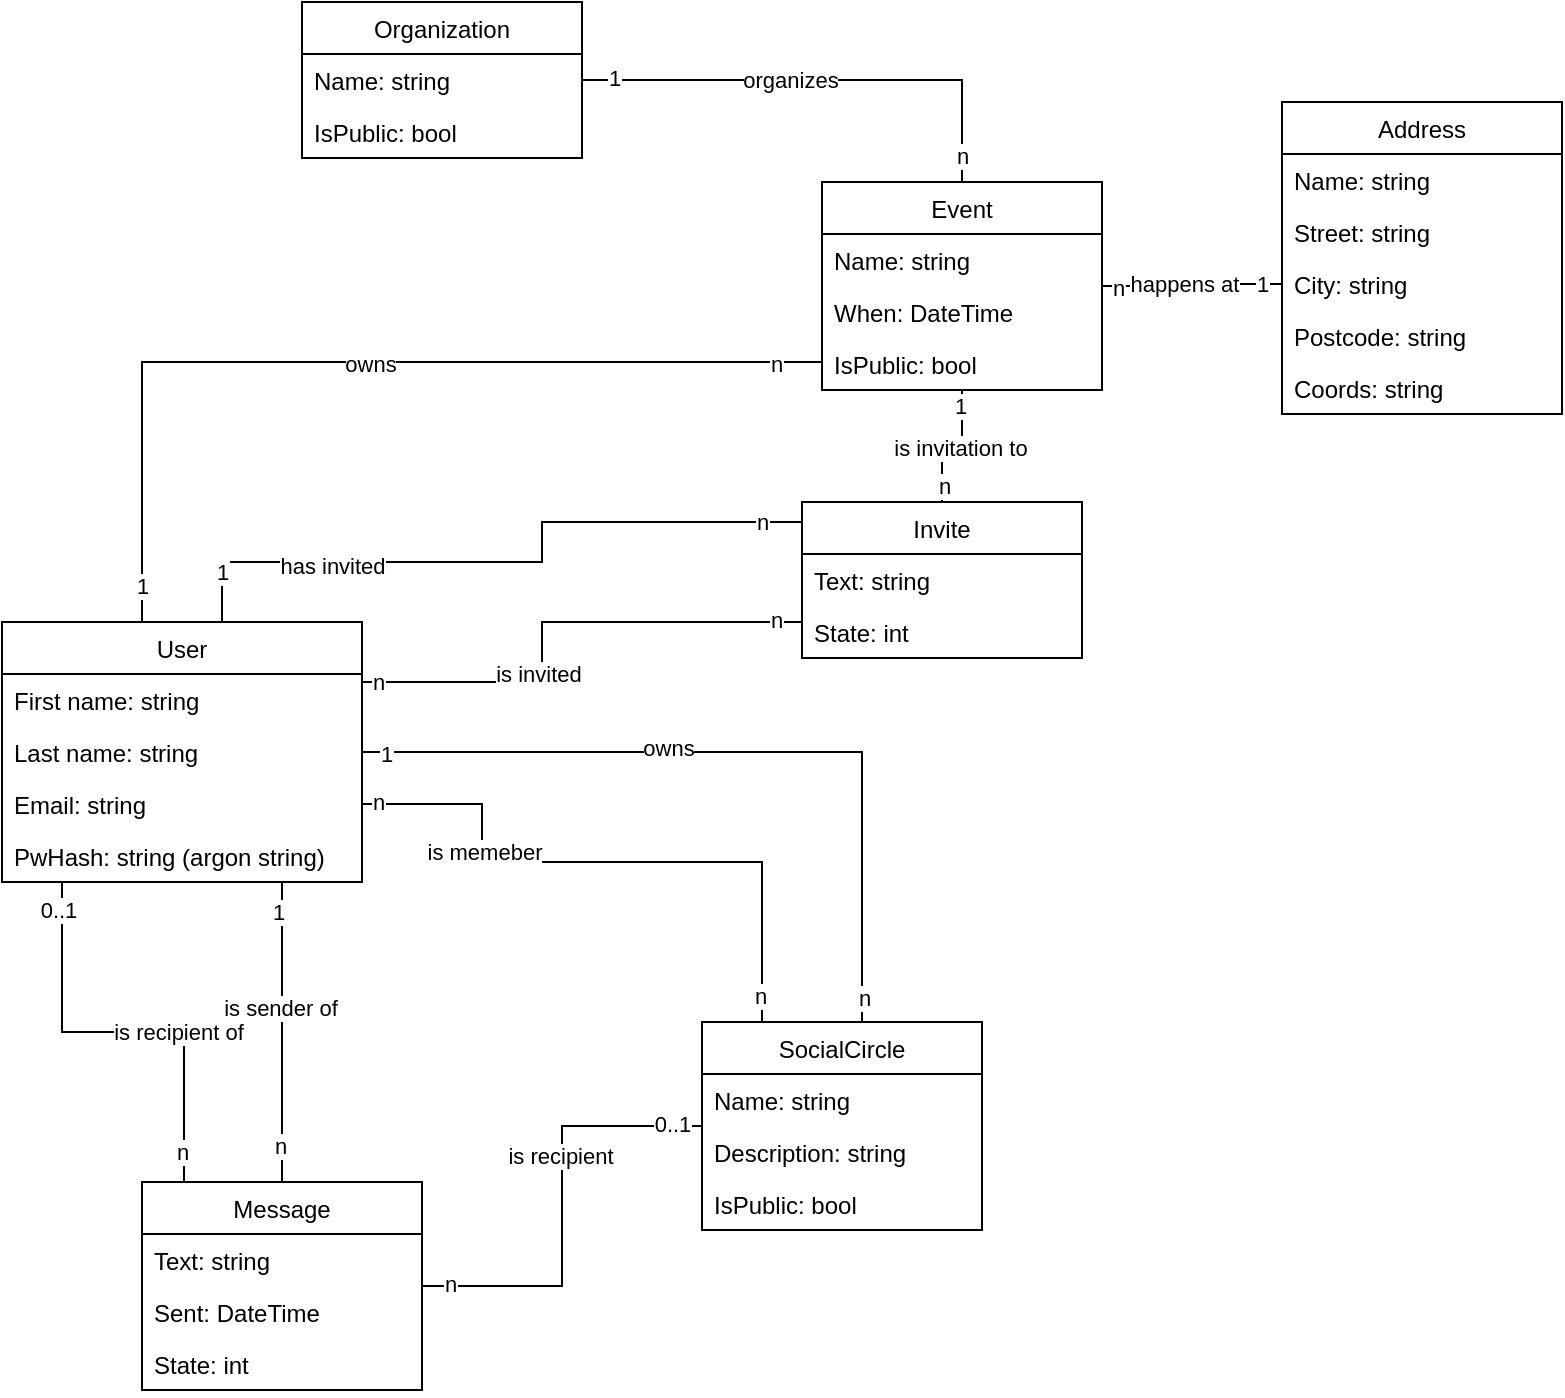 <mxfile version="14.7.0" type="device"><diagram id="QA4VCVDJ1P4vVZQXSbQJ" name="Page-1"><mxGraphModel dx="1422" dy="780" grid="1" gridSize="10" guides="1" tooltips="1" connect="1" arrows="1" fold="1" page="1" pageScale="1" pageWidth="850" pageHeight="1100" math="0" shadow="0"><root><mxCell id="0"/><mxCell id="1" parent="0"/><mxCell id="60" style="edgeStyle=orthogonalEdgeStyle;rounded=0;orthogonalLoop=1;jettySize=auto;html=1;endArrow=none;endFill=0;" parent="1" source="25" target="34" edge="1"><mxGeometry relative="1" as="geometry"><Array as="points"><mxPoint x="100" y="240"/></Array></mxGeometry></mxCell><mxCell id="61" value="owns" style="edgeLabel;html=1;align=center;verticalAlign=middle;resizable=0;points=[];" parent="60" vertex="1" connectable="0"><mxGeometry x="0.038" y="-1" relative="1" as="geometry"><mxPoint as="offset"/></mxGeometry></mxCell><mxCell id="80" value="1" style="edgeLabel;html=1;align=center;verticalAlign=middle;resizable=0;points=[];" parent="60" vertex="1" connectable="0"><mxGeometry x="-0.923" relative="1" as="geometry"><mxPoint as="offset"/></mxGeometry></mxCell><mxCell id="81" value="n" style="edgeLabel;html=1;align=center;verticalAlign=middle;resizable=0;points=[];" parent="60" vertex="1" connectable="0"><mxGeometry x="0.902" y="-1" relative="1" as="geometry"><mxPoint as="offset"/></mxGeometry></mxCell><mxCell id="64" style="edgeStyle=orthogonalEdgeStyle;rounded=0;orthogonalLoop=1;jettySize=auto;html=1;endArrow=none;endFill=0;" parent="1" source="25" target="50" edge="1"><mxGeometry relative="1" as="geometry"><Array as="points"><mxPoint x="140" y="340"/><mxPoint x="300" y="340"/><mxPoint x="300" y="320"/></Array></mxGeometry></mxCell><mxCell id="65" value="has invited" style="edgeLabel;html=1;align=center;verticalAlign=middle;resizable=0;points=[];" parent="64" vertex="1" connectable="0"><mxGeometry x="-0.5" y="-2" relative="1" as="geometry"><mxPoint as="offset"/></mxGeometry></mxCell><mxCell id="103" value="1" style="edgeLabel;html=1;align=center;verticalAlign=middle;resizable=0;points=[];" parent="64" vertex="1" connectable="0"><mxGeometry x="-0.85" relative="1" as="geometry"><mxPoint as="offset"/></mxGeometry></mxCell><mxCell id="104" value="n" style="edgeLabel;html=1;align=center;verticalAlign=middle;resizable=0;points=[];" parent="64" vertex="1" connectable="0"><mxGeometry x="0.878" relative="1" as="geometry"><mxPoint as="offset"/></mxGeometry></mxCell><mxCell id="66" style="edgeStyle=orthogonalEdgeStyle;rounded=0;orthogonalLoop=1;jettySize=auto;html=1;endArrow=none;endFill=0;" parent="1" source="25" target="50" edge="1"><mxGeometry relative="1" as="geometry"><Array as="points"><mxPoint x="300" y="400"/><mxPoint x="300" y="370"/></Array></mxGeometry></mxCell><mxCell id="67" value="is invited" style="edgeLabel;html=1;align=center;verticalAlign=middle;resizable=0;points=[];" parent="66" vertex="1" connectable="0"><mxGeometry x="-0.248" y="2" relative="1" as="geometry"><mxPoint as="offset"/></mxGeometry></mxCell><mxCell id="95" value="n" style="edgeLabel;html=1;align=center;verticalAlign=middle;resizable=0;points=[];" parent="66" vertex="1" connectable="0"><mxGeometry x="-0.936" relative="1" as="geometry"><mxPoint as="offset"/></mxGeometry></mxCell><mxCell id="96" value="n" style="edgeLabel;html=1;align=center;verticalAlign=middle;resizable=0;points=[];" parent="66" vertex="1" connectable="0"><mxGeometry x="0.893" y="1" relative="1" as="geometry"><mxPoint as="offset"/></mxGeometry></mxCell><mxCell id="70" style="edgeStyle=orthogonalEdgeStyle;rounded=0;orthogonalLoop=1;jettySize=auto;html=1;endArrow=none;endFill=0;" parent="1" source="25" target="42" edge="1"><mxGeometry relative="1" as="geometry"><Array as="points"><mxPoint x="170" y="540"/><mxPoint x="170" y="540"/></Array></mxGeometry></mxCell><mxCell id="71" value="is sender of" style="edgeLabel;html=1;align=center;verticalAlign=middle;resizable=0;points=[];" parent="70" vertex="1" connectable="0"><mxGeometry x="-0.164" y="-1" relative="1" as="geometry"><mxPoint as="offset"/></mxGeometry></mxCell><mxCell id="84" value="1" style="edgeLabel;html=1;align=center;verticalAlign=middle;resizable=0;points=[];" parent="70" vertex="1" connectable="0"><mxGeometry x="-0.8" y="-2" relative="1" as="geometry"><mxPoint as="offset"/></mxGeometry></mxCell><mxCell id="85" value="n" style="edgeLabel;html=1;align=center;verticalAlign=middle;resizable=0;points=[];" parent="70" vertex="1" connectable="0"><mxGeometry x="0.76" y="-1" relative="1" as="geometry"><mxPoint as="offset"/></mxGeometry></mxCell><mxCell id="72" style="edgeStyle=orthogonalEdgeStyle;rounded=0;orthogonalLoop=1;jettySize=auto;html=1;endArrow=none;endFill=0;" parent="1" edge="1"><mxGeometry relative="1" as="geometry"><mxPoint x="101" y="500" as="sourcePoint"/><mxPoint x="121" y="650" as="targetPoint"/><Array as="points"><mxPoint x="60" y="500"/><mxPoint x="60" y="575"/><mxPoint x="121" y="575"/></Array></mxGeometry></mxCell><mxCell id="73" value="is recipient of" style="edgeLabel;html=1;align=center;verticalAlign=middle;resizable=0;points=[];" parent="72" vertex="1" connectable="0"><mxGeometry x="0.377" relative="1" as="geometry"><mxPoint as="offset"/></mxGeometry></mxCell><mxCell id="82" value="0..1" style="edgeLabel;html=1;align=center;verticalAlign=middle;resizable=0;points=[];" parent="72" vertex="1" connectable="0"><mxGeometry x="-0.564" y="-2" relative="1" as="geometry"><mxPoint as="offset"/></mxGeometry></mxCell><mxCell id="83" value="n" style="edgeLabel;html=1;align=center;verticalAlign=middle;resizable=0;points=[];" parent="72" vertex="1" connectable="0"><mxGeometry x="0.881" y="-1" relative="1" as="geometry"><mxPoint as="offset"/></mxGeometry></mxCell><mxCell id="25" value="User" style="swimlane;fontStyle=0;childLayout=stackLayout;horizontal=1;startSize=26;fillColor=none;horizontalStack=0;resizeParent=1;resizeParentMax=0;resizeLast=0;collapsible=1;marginBottom=0;" parent="1" vertex="1"><mxGeometry x="30" y="370" width="180" height="130" as="geometry"/></mxCell><mxCell id="26" value="First name: string" style="text;strokeColor=none;fillColor=none;align=left;verticalAlign=top;spacingLeft=4;spacingRight=4;overflow=hidden;rotatable=0;points=[[0,0.5],[1,0.5]];portConstraint=eastwest;" parent="25" vertex="1"><mxGeometry y="26" width="180" height="26" as="geometry"/></mxCell><mxCell id="27" value="Last name: string" style="text;strokeColor=none;fillColor=none;align=left;verticalAlign=top;spacingLeft=4;spacingRight=4;overflow=hidden;rotatable=0;points=[[0,0.5],[1,0.5]];portConstraint=eastwest;" parent="25" vertex="1"><mxGeometry y="52" width="180" height="26" as="geometry"/></mxCell><mxCell id="28" value="Email: string" style="text;strokeColor=none;fillColor=none;align=left;verticalAlign=top;spacingLeft=4;spacingRight=4;overflow=hidden;rotatable=0;points=[[0,0.5],[1,0.5]];portConstraint=eastwest;" parent="25" vertex="1"><mxGeometry y="78" width="180" height="26" as="geometry"/></mxCell><mxCell id="29" value="PwHash: string (argon string)" style="text;strokeColor=none;fillColor=none;align=left;verticalAlign=top;spacingLeft=4;spacingRight=4;overflow=hidden;rotatable=0;points=[[0,0.5],[1,0.5]];portConstraint=eastwest;" parent="25" vertex="1"><mxGeometry y="104" width="180" height="26" as="geometry"/></mxCell><mxCell id="30" value="SocialCircle" style="swimlane;fontStyle=0;childLayout=stackLayout;horizontal=1;startSize=26;fillColor=none;horizontalStack=0;resizeParent=1;resizeParentMax=0;resizeLast=0;collapsible=1;marginBottom=0;" parent="1" vertex="1"><mxGeometry x="380" y="570" width="140" height="104" as="geometry"/></mxCell><mxCell id="31" value="Name: string" style="text;strokeColor=none;fillColor=none;align=left;verticalAlign=top;spacingLeft=4;spacingRight=4;overflow=hidden;rotatable=0;points=[[0,0.5],[1,0.5]];portConstraint=eastwest;" parent="30" vertex="1"><mxGeometry y="26" width="140" height="26" as="geometry"/></mxCell><mxCell id="33" value="Description: string" style="text;strokeColor=none;fillColor=none;align=left;verticalAlign=top;spacingLeft=4;spacingRight=4;overflow=hidden;rotatable=0;points=[[0,0.5],[1,0.5]];portConstraint=eastwest;" parent="30" vertex="1"><mxGeometry y="52" width="140" height="26" as="geometry"/></mxCell><mxCell id="32" value="IsPublic: bool" style="text;strokeColor=none;fillColor=none;align=left;verticalAlign=top;spacingLeft=4;spacingRight=4;overflow=hidden;rotatable=0;points=[[0,0.5],[1,0.5]];portConstraint=eastwest;" parent="30" vertex="1"><mxGeometry y="78" width="140" height="26" as="geometry"/></mxCell><mxCell id="34" value="Event" style="swimlane;fontStyle=0;childLayout=stackLayout;horizontal=1;startSize=26;fillColor=none;horizontalStack=0;resizeParent=1;resizeParentMax=0;resizeLast=0;collapsible=1;marginBottom=0;" parent="1" vertex="1"><mxGeometry x="440" y="150" width="140" height="104" as="geometry"/></mxCell><mxCell id="35" value="Name: string" style="text;strokeColor=none;fillColor=none;align=left;verticalAlign=top;spacingLeft=4;spacingRight=4;overflow=hidden;rotatable=0;points=[[0,0.5],[1,0.5]];portConstraint=eastwest;" parent="34" vertex="1"><mxGeometry y="26" width="140" height="26" as="geometry"/></mxCell><mxCell id="36" value="When: DateTime" style="text;strokeColor=none;fillColor=none;align=left;verticalAlign=top;spacingLeft=4;spacingRight=4;overflow=hidden;rotatable=0;points=[[0,0.5],[1,0.5]];portConstraint=eastwest;" parent="34" vertex="1"><mxGeometry y="52" width="140" height="26" as="geometry"/></mxCell><mxCell id="37" value="IsPublic: bool" style="text;strokeColor=none;fillColor=none;align=left;verticalAlign=top;spacingLeft=4;spacingRight=4;overflow=hidden;rotatable=0;points=[[0,0.5],[1,0.5]];portConstraint=eastwest;" parent="34" vertex="1"><mxGeometry y="78" width="140" height="26" as="geometry"/></mxCell><mxCell id="76" style="edgeStyle=orthogonalEdgeStyle;rounded=0;orthogonalLoop=1;jettySize=auto;html=1;endArrow=none;endFill=0;" parent="1" source="38" target="34" edge="1"><mxGeometry relative="1" as="geometry"/></mxCell><mxCell id="77" value="organizes" style="edgeLabel;html=1;align=center;verticalAlign=middle;resizable=0;points=[];" parent="76" vertex="1" connectable="0"><mxGeometry x="-0.135" relative="1" as="geometry"><mxPoint as="offset"/></mxGeometry></mxCell><mxCell id="101" value="n" style="edgeLabel;html=1;align=center;verticalAlign=middle;resizable=0;points=[];" parent="76" vertex="1" connectable="0"><mxGeometry x="0.894" relative="1" as="geometry"><mxPoint as="offset"/></mxGeometry></mxCell><mxCell id="102" value="1" style="edgeLabel;html=1;align=center;verticalAlign=middle;resizable=0;points=[];" parent="76" vertex="1" connectable="0"><mxGeometry x="-0.868" y="1" relative="1" as="geometry"><mxPoint as="offset"/></mxGeometry></mxCell><mxCell id="38" value="Organization" style="swimlane;fontStyle=0;childLayout=stackLayout;horizontal=1;startSize=26;fillColor=none;horizontalStack=0;resizeParent=1;resizeParentMax=0;resizeLast=0;collapsible=1;marginBottom=0;" parent="1" vertex="1"><mxGeometry x="180" y="60" width="140" height="78" as="geometry"/></mxCell><mxCell id="39" value="Name: string" style="text;strokeColor=none;fillColor=none;align=left;verticalAlign=top;spacingLeft=4;spacingRight=4;overflow=hidden;rotatable=0;points=[[0,0.5],[1,0.5]];portConstraint=eastwest;" parent="38" vertex="1"><mxGeometry y="26" width="140" height="26" as="geometry"/></mxCell><mxCell id="40" value="IsPublic: bool" style="text;strokeColor=none;fillColor=none;align=left;verticalAlign=top;spacingLeft=4;spacingRight=4;overflow=hidden;rotatable=0;points=[[0,0.5],[1,0.5]];portConstraint=eastwest;" parent="38" vertex="1"><mxGeometry y="52" width="140" height="26" as="geometry"/></mxCell><mxCell id="74" style="edgeStyle=orthogonalEdgeStyle;rounded=0;orthogonalLoop=1;jettySize=auto;html=1;endArrow=none;endFill=0;" parent="1" source="42" target="30" edge="1"><mxGeometry relative="1" as="geometry"/></mxCell><mxCell id="75" value="is recipient" style="edgeLabel;html=1;align=center;verticalAlign=middle;resizable=0;points=[];" parent="74" vertex="1" connectable="0"><mxGeometry x="0.227" y="1" relative="1" as="geometry"><mxPoint as="offset"/></mxGeometry></mxCell><mxCell id="86" value="0..1" style="edgeLabel;html=1;align=center;verticalAlign=middle;resizable=0;points=[];" parent="74" vertex="1" connectable="0"><mxGeometry x="0.864" y="1" relative="1" as="geometry"><mxPoint as="offset"/></mxGeometry></mxCell><mxCell id="87" value="n" style="edgeLabel;html=1;align=center;verticalAlign=middle;resizable=0;points=[];" parent="74" vertex="1" connectable="0"><mxGeometry x="-0.873" y="1" relative="1" as="geometry"><mxPoint as="offset"/></mxGeometry></mxCell><mxCell id="42" value="Message" style="swimlane;fontStyle=0;childLayout=stackLayout;horizontal=1;startSize=26;fillColor=none;horizontalStack=0;resizeParent=1;resizeParentMax=0;resizeLast=0;collapsible=1;marginBottom=0;" parent="1" vertex="1"><mxGeometry x="100" y="650" width="140" height="104" as="geometry"/></mxCell><mxCell id="43" value="Text: string" style="text;strokeColor=none;fillColor=none;align=left;verticalAlign=top;spacingLeft=4;spacingRight=4;overflow=hidden;rotatable=0;points=[[0,0.5],[1,0.5]];portConstraint=eastwest;" parent="42" vertex="1"><mxGeometry y="26" width="140" height="26" as="geometry"/></mxCell><mxCell id="44" value="Sent: DateTime" style="text;strokeColor=none;fillColor=none;align=left;verticalAlign=top;spacingLeft=4;spacingRight=4;overflow=hidden;rotatable=0;points=[[0,0.5],[1,0.5]];portConstraint=eastwest;" parent="42" vertex="1"><mxGeometry y="52" width="140" height="26" as="geometry"/></mxCell><mxCell id="45" value="State: int" style="text;strokeColor=none;fillColor=none;align=left;verticalAlign=top;spacingLeft=4;spacingRight=4;overflow=hidden;rotatable=0;points=[[0,0.5],[1,0.5]];portConstraint=eastwest;" parent="42" vertex="1"><mxGeometry y="78" width="140" height="26" as="geometry"/></mxCell><mxCell id="46" value="Address" style="swimlane;fontStyle=0;childLayout=stackLayout;horizontal=1;startSize=26;fillColor=none;horizontalStack=0;resizeParent=1;resizeParentMax=0;resizeLast=0;collapsible=1;marginBottom=0;" parent="1" vertex="1"><mxGeometry x="670" y="110" width="140" height="156" as="geometry"/></mxCell><mxCell id="47" value="Name: string" style="text;strokeColor=none;fillColor=none;align=left;verticalAlign=top;spacingLeft=4;spacingRight=4;overflow=hidden;rotatable=0;points=[[0,0.5],[1,0.5]];portConstraint=eastwest;" parent="46" vertex="1"><mxGeometry y="26" width="140" height="26" as="geometry"/></mxCell><mxCell id="48" value="Street: string" style="text;strokeColor=none;fillColor=none;align=left;verticalAlign=top;spacingLeft=4;spacingRight=4;overflow=hidden;rotatable=0;points=[[0,0.5],[1,0.5]];portConstraint=eastwest;" parent="46" vertex="1"><mxGeometry y="52" width="140" height="26" as="geometry"/></mxCell><mxCell id="49" value="City: string" style="text;strokeColor=none;fillColor=none;align=left;verticalAlign=top;spacingLeft=4;spacingRight=4;overflow=hidden;rotatable=0;points=[[0,0.5],[1,0.5]];portConstraint=eastwest;" parent="46" vertex="1"><mxGeometry y="78" width="140" height="26" as="geometry"/></mxCell><mxCell id="54" value="Postcode: string" style="text;strokeColor=none;fillColor=none;align=left;verticalAlign=top;spacingLeft=4;spacingRight=4;overflow=hidden;rotatable=0;points=[[0,0.5],[1,0.5]];portConstraint=eastwest;" parent="46" vertex="1"><mxGeometry y="104" width="140" height="26" as="geometry"/></mxCell><mxCell id="55" value="Coords: string" style="text;strokeColor=none;fillColor=none;align=left;verticalAlign=top;spacingLeft=4;spacingRight=4;overflow=hidden;rotatable=0;points=[[0,0.5],[1,0.5]];portConstraint=eastwest;" parent="46" vertex="1"><mxGeometry y="130" width="140" height="26" as="geometry"/></mxCell><mxCell id="68" style="edgeStyle=orthogonalEdgeStyle;rounded=0;orthogonalLoop=1;jettySize=auto;html=1;endArrow=none;endFill=0;" parent="1" source="50" target="34" edge="1"><mxGeometry relative="1" as="geometry"/></mxCell><mxCell id="69" value="is invitation to" style="edgeLabel;html=1;align=center;verticalAlign=middle;resizable=0;points=[];" parent="68" vertex="1" connectable="0"><mxGeometry x="0.122" y="-1" relative="1" as="geometry"><mxPoint as="offset"/></mxGeometry></mxCell><mxCell id="97" value="1" style="edgeLabel;html=1;align=center;verticalAlign=middle;resizable=0;points=[];" parent="68" vertex="1" connectable="0"><mxGeometry x="0.756" y="1" relative="1" as="geometry"><mxPoint as="offset"/></mxGeometry></mxCell><mxCell id="98" value="n" style="edgeLabel;html=1;align=center;verticalAlign=middle;resizable=0;points=[];" parent="68" vertex="1" connectable="0"><mxGeometry x="-0.759" y="-1" relative="1" as="geometry"><mxPoint as="offset"/></mxGeometry></mxCell><mxCell id="50" value="Invite" style="swimlane;fontStyle=0;childLayout=stackLayout;horizontal=1;startSize=26;fillColor=none;horizontalStack=0;resizeParent=1;resizeParentMax=0;resizeLast=0;collapsible=1;marginBottom=0;" parent="1" vertex="1"><mxGeometry x="430" y="310" width="140" height="78" as="geometry"/></mxCell><mxCell id="51" value="Text: string" style="text;strokeColor=none;fillColor=none;align=left;verticalAlign=top;spacingLeft=4;spacingRight=4;overflow=hidden;rotatable=0;points=[[0,0.5],[1,0.5]];portConstraint=eastwest;" parent="50" vertex="1"><mxGeometry y="26" width="140" height="26" as="geometry"/></mxCell><mxCell id="52" value="State: int" style="text;strokeColor=none;fillColor=none;align=left;verticalAlign=top;spacingLeft=4;spacingRight=4;overflow=hidden;rotatable=0;points=[[0,0.5],[1,0.5]];portConstraint=eastwest;" parent="50" vertex="1"><mxGeometry y="52" width="140" height="26" as="geometry"/></mxCell><mxCell id="56" style="edgeStyle=orthogonalEdgeStyle;rounded=0;orthogonalLoop=1;jettySize=auto;html=1;endArrow=none;endFill=0;" parent="1" source="27" target="30" edge="1"><mxGeometry relative="1" as="geometry"><Array as="points"><mxPoint x="460" y="435"/></Array></mxGeometry></mxCell><mxCell id="57" value="owns" style="edgeLabel;html=1;align=center;verticalAlign=middle;resizable=0;points=[];" parent="56" vertex="1" connectable="0"><mxGeometry x="-0.207" y="2" relative="1" as="geometry"><mxPoint as="offset"/></mxGeometry></mxCell><mxCell id="93" value="1" style="edgeLabel;html=1;align=center;verticalAlign=middle;resizable=0;points=[];" parent="56" vertex="1" connectable="0"><mxGeometry x="-0.941" y="-1" relative="1" as="geometry"><mxPoint as="offset"/></mxGeometry></mxCell><mxCell id="94" value="n" style="edgeLabel;html=1;align=center;verticalAlign=middle;resizable=0;points=[];" parent="56" vertex="1" connectable="0"><mxGeometry x="0.938" y="1" relative="1" as="geometry"><mxPoint as="offset"/></mxGeometry></mxCell><mxCell id="58" style="edgeStyle=orthogonalEdgeStyle;rounded=0;orthogonalLoop=1;jettySize=auto;html=1;endArrow=none;endFill=0;" parent="1" source="28" target="30" edge="1"><mxGeometry relative="1" as="geometry"><Array as="points"><mxPoint x="270" y="461"/><mxPoint x="270" y="490"/><mxPoint x="410" y="490"/></Array></mxGeometry></mxCell><mxCell id="59" value="is memeber" style="edgeLabel;html=1;align=center;verticalAlign=middle;resizable=0;points=[];" parent="58" vertex="1" connectable="0"><mxGeometry x="-0.459" y="1" relative="1" as="geometry"><mxPoint as="offset"/></mxGeometry></mxCell><mxCell id="91" value="n" style="edgeLabel;html=1;align=center;verticalAlign=middle;resizable=0;points=[];" parent="58" vertex="1" connectable="0"><mxGeometry x="-0.952" y="1" relative="1" as="geometry"><mxPoint as="offset"/></mxGeometry></mxCell><mxCell id="92" value="n" style="edgeLabel;html=1;align=center;verticalAlign=middle;resizable=0;points=[];" parent="58" vertex="1" connectable="0"><mxGeometry x="0.916" y="-1" relative="1" as="geometry"><mxPoint as="offset"/></mxGeometry></mxCell><mxCell id="78" style="edgeStyle=orthogonalEdgeStyle;rounded=0;orthogonalLoop=1;jettySize=auto;html=1;endArrow=none;endFill=0;" parent="1" source="49" target="34" edge="1"><mxGeometry relative="1" as="geometry"/></mxCell><mxCell id="79" value="happens at" style="edgeLabel;html=1;align=center;verticalAlign=middle;resizable=0;points=[];" parent="78" vertex="1" connectable="0"><mxGeometry x="0.333" y="-2" relative="1" as="geometry"><mxPoint x="10" y="1" as="offset"/></mxGeometry></mxCell><mxCell id="99" value="1" style="edgeLabel;html=1;align=center;verticalAlign=middle;resizable=0;points=[];" parent="78" vertex="1" connectable="0"><mxGeometry x="-0.775" relative="1" as="geometry"><mxPoint as="offset"/></mxGeometry></mxCell><mxCell id="100" value="n" style="edgeLabel;html=1;align=center;verticalAlign=middle;resizable=0;points=[];" parent="78" vertex="1" connectable="0"><mxGeometry x="0.827" y="1" relative="1" as="geometry"><mxPoint as="offset"/></mxGeometry></mxCell></root></mxGraphModel></diagram></mxfile>